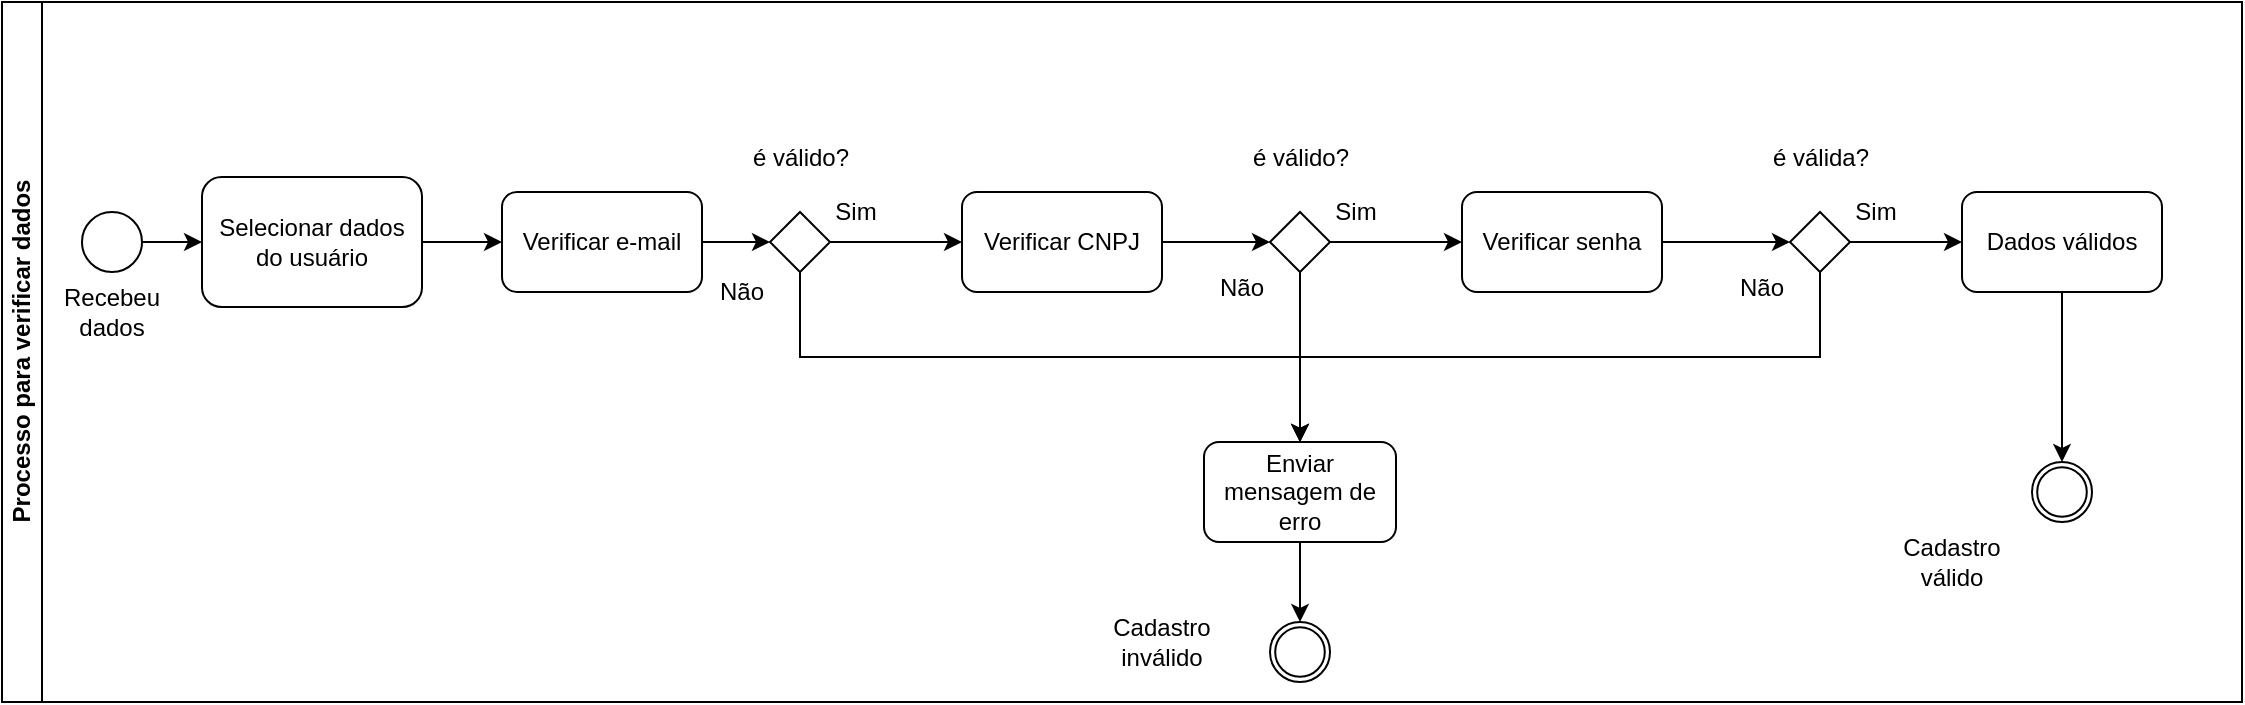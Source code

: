 <mxfile version="13.8.0"><diagram id="SZv9Ywg0ORh8eubVEM8G" name="Page-1"><mxGraphModel dx="1403" dy="670" grid="1" gridSize="10" guides="1" tooltips="1" connect="1" arrows="1" fold="1" page="1" pageScale="1" pageWidth="827" pageHeight="1169" math="0" shadow="0"><root><mxCell id="0"/><mxCell id="1" parent="0"/><mxCell id="2fcMFLs4OACUmNrVOIpV-2" value="Processo para verificar dados" style="swimlane;html=1;horizontal=0;startSize=20;" vertex="1" parent="1"><mxGeometry x="30" y="120" width="1120" height="350" as="geometry"/></mxCell><mxCell id="2fcMFLs4OACUmNrVOIpV-5" style="edgeStyle=orthogonalEdgeStyle;rounded=0;orthogonalLoop=1;jettySize=auto;html=1;exitX=1;exitY=0.5;exitDx=0;exitDy=0;entryX=0;entryY=0.5;entryDx=0;entryDy=0;" edge="1" parent="2fcMFLs4OACUmNrVOIpV-2" source="2fcMFLs4OACUmNrVOIpV-3" target="2fcMFLs4OACUmNrVOIpV-4"><mxGeometry relative="1" as="geometry"/></mxCell><mxCell id="2fcMFLs4OACUmNrVOIpV-3" value="" style="shape=mxgraph.bpmn.shape;html=1;verticalLabelPosition=bottom;labelBackgroundColor=#ffffff;verticalAlign=top;align=center;perimeter=ellipsePerimeter;outlineConnect=0;outline=standard;symbol=general;" vertex="1" parent="2fcMFLs4OACUmNrVOIpV-2"><mxGeometry x="40" y="105" width="30" height="30" as="geometry"/></mxCell><mxCell id="2fcMFLs4OACUmNrVOIpV-7" style="edgeStyle=orthogonalEdgeStyle;rounded=0;orthogonalLoop=1;jettySize=auto;html=1;exitX=1;exitY=0.5;exitDx=0;exitDy=0;entryX=0;entryY=0.5;entryDx=0;entryDy=0;" edge="1" parent="2fcMFLs4OACUmNrVOIpV-2" source="2fcMFLs4OACUmNrVOIpV-4" target="2fcMFLs4OACUmNrVOIpV-6"><mxGeometry relative="1" as="geometry"/></mxCell><mxCell id="2fcMFLs4OACUmNrVOIpV-4" value="Selecionar dados do usuário" style="shape=ext;rounded=1;html=1;whiteSpace=wrap;" vertex="1" parent="2fcMFLs4OACUmNrVOIpV-2"><mxGeometry x="100" y="87.5" width="110" height="65" as="geometry"/></mxCell><mxCell id="2fcMFLs4OACUmNrVOIpV-10" style="edgeStyle=orthogonalEdgeStyle;rounded=0;orthogonalLoop=1;jettySize=auto;html=1;exitX=1;exitY=0.5;exitDx=0;exitDy=0;entryX=0;entryY=0.5;entryDx=0;entryDy=0;" edge="1" parent="2fcMFLs4OACUmNrVOIpV-2" source="2fcMFLs4OACUmNrVOIpV-6" target="2fcMFLs4OACUmNrVOIpV-8"><mxGeometry relative="1" as="geometry"/></mxCell><mxCell id="2fcMFLs4OACUmNrVOIpV-6" value="Verificar e-mail" style="shape=ext;rounded=1;html=1;whiteSpace=wrap;" vertex="1" parent="2fcMFLs4OACUmNrVOIpV-2"><mxGeometry x="250" y="95" width="100" height="50" as="geometry"/></mxCell><mxCell id="2fcMFLs4OACUmNrVOIpV-15" style="edgeStyle=orthogonalEdgeStyle;rounded=0;orthogonalLoop=1;jettySize=auto;html=1;exitX=0.5;exitY=1;exitDx=0;exitDy=0;entryX=0.5;entryY=0;entryDx=0;entryDy=0;" edge="1" parent="2fcMFLs4OACUmNrVOIpV-2" source="2fcMFLs4OACUmNrVOIpV-8" target="2fcMFLs4OACUmNrVOIpV-14"><mxGeometry relative="1" as="geometry"/></mxCell><mxCell id="2fcMFLs4OACUmNrVOIpV-77" style="edgeStyle=orthogonalEdgeStyle;rounded=0;orthogonalLoop=1;jettySize=auto;html=1;exitX=1;exitY=0.5;exitDx=0;exitDy=0;entryX=0;entryY=0.5;entryDx=0;entryDy=0;" edge="1" parent="2fcMFLs4OACUmNrVOIpV-2" source="2fcMFLs4OACUmNrVOIpV-8" target="2fcMFLs4OACUmNrVOIpV-68"><mxGeometry relative="1" as="geometry"/></mxCell><mxCell id="2fcMFLs4OACUmNrVOIpV-8" value="" style="rhombus;whiteSpace=wrap;html=1;" vertex="1" parent="2fcMFLs4OACUmNrVOIpV-2"><mxGeometry x="384" y="105" width="30" height="30" as="geometry"/></mxCell><mxCell id="2fcMFLs4OACUmNrVOIpV-11" value="é válido?" style="text;html=1;strokeColor=none;fillColor=none;align=center;verticalAlign=middle;whiteSpace=wrap;rounded=0;" vertex="1" parent="2fcMFLs4OACUmNrVOIpV-2"><mxGeometry x="373.5" y="67.5" width="51" height="20" as="geometry"/></mxCell><mxCell id="2fcMFLs4OACUmNrVOIpV-12" value="Sim" style="text;html=1;strokeColor=none;fillColor=none;align=center;verticalAlign=middle;whiteSpace=wrap;rounded=0;" vertex="1" parent="2fcMFLs4OACUmNrVOIpV-2"><mxGeometry x="407" y="95" width="40" height="20" as="geometry"/></mxCell><mxCell id="2fcMFLs4OACUmNrVOIpV-13" value="Não" style="text;html=1;strokeColor=none;fillColor=none;align=center;verticalAlign=middle;whiteSpace=wrap;rounded=0;" vertex="1" parent="2fcMFLs4OACUmNrVOIpV-2"><mxGeometry x="350" y="135" width="40" height="20" as="geometry"/></mxCell><mxCell id="2fcMFLs4OACUmNrVOIpV-14" value="Enviar mensagem de erro" style="shape=ext;rounded=1;html=1;whiteSpace=wrap;" vertex="1" parent="2fcMFLs4OACUmNrVOIpV-2"><mxGeometry x="601" y="220" width="96" height="50" as="geometry"/></mxCell><mxCell id="2fcMFLs4OACUmNrVOIpV-27" value="Recebeu dados" style="text;html=1;strokeColor=none;fillColor=none;align=center;verticalAlign=middle;whiteSpace=wrap;rounded=0;" vertex="1" parent="2fcMFLs4OACUmNrVOIpV-2"><mxGeometry x="35" y="145" width="40" height="20" as="geometry"/></mxCell><mxCell id="2fcMFLs4OACUmNrVOIpV-82" style="edgeStyle=orthogonalEdgeStyle;rounded=0;orthogonalLoop=1;jettySize=auto;html=1;exitX=1;exitY=0.5;exitDx=0;exitDy=0;entryX=0;entryY=0.5;entryDx=0;entryDy=0;" edge="1" parent="2fcMFLs4OACUmNrVOIpV-2" source="2fcMFLs4OACUmNrVOIpV-68" target="2fcMFLs4OACUmNrVOIpV-78"><mxGeometry relative="1" as="geometry"/></mxCell><mxCell id="2fcMFLs4OACUmNrVOIpV-68" value="Verificar CNPJ" style="shape=ext;rounded=1;html=1;whiteSpace=wrap;" vertex="1" parent="2fcMFLs4OACUmNrVOIpV-2"><mxGeometry x="480" y="95" width="100" height="50" as="geometry"/></mxCell><mxCell id="2fcMFLs4OACUmNrVOIpV-83" style="edgeStyle=orthogonalEdgeStyle;rounded=0;orthogonalLoop=1;jettySize=auto;html=1;exitX=1;exitY=0.5;exitDx=0;exitDy=0;entryX=0;entryY=0.5;entryDx=0;entryDy=0;" edge="1" parent="2fcMFLs4OACUmNrVOIpV-2" source="2fcMFLs4OACUmNrVOIpV-78" target="2fcMFLs4OACUmNrVOIpV-28"><mxGeometry relative="1" as="geometry"/></mxCell><mxCell id="2fcMFLs4OACUmNrVOIpV-90" style="edgeStyle=orthogonalEdgeStyle;rounded=0;orthogonalLoop=1;jettySize=auto;html=1;exitX=0.5;exitY=1;exitDx=0;exitDy=0;entryX=0.5;entryY=0;entryDx=0;entryDy=0;" edge="1" parent="2fcMFLs4OACUmNrVOIpV-2" source="2fcMFLs4OACUmNrVOIpV-78" target="2fcMFLs4OACUmNrVOIpV-14"><mxGeometry relative="1" as="geometry"/></mxCell><mxCell id="2fcMFLs4OACUmNrVOIpV-78" value="" style="rhombus;whiteSpace=wrap;html=1;" vertex="1" parent="2fcMFLs4OACUmNrVOIpV-2"><mxGeometry x="634" y="105" width="30" height="30" as="geometry"/></mxCell><mxCell id="2fcMFLs4OACUmNrVOIpV-79" value="é válido?" style="text;html=1;strokeColor=none;fillColor=none;align=center;verticalAlign=middle;whiteSpace=wrap;rounded=0;" vertex="1" parent="2fcMFLs4OACUmNrVOIpV-2"><mxGeometry x="623.5" y="67.5" width="51" height="20" as="geometry"/></mxCell><mxCell id="2fcMFLs4OACUmNrVOIpV-80" value="Sim" style="text;html=1;strokeColor=none;fillColor=none;align=center;verticalAlign=middle;whiteSpace=wrap;rounded=0;" vertex="1" parent="2fcMFLs4OACUmNrVOIpV-2"><mxGeometry x="657" y="95" width="40" height="20" as="geometry"/></mxCell><mxCell id="2fcMFLs4OACUmNrVOIpV-81" value="Não" style="text;html=1;strokeColor=none;fillColor=none;align=center;verticalAlign=middle;whiteSpace=wrap;rounded=0;" vertex="1" parent="2fcMFLs4OACUmNrVOIpV-2"><mxGeometry x="600" y="132.5" width="40" height="20" as="geometry"/></mxCell><mxCell id="2fcMFLs4OACUmNrVOIpV-88" style="edgeStyle=orthogonalEdgeStyle;rounded=0;orthogonalLoop=1;jettySize=auto;html=1;exitX=1;exitY=0.5;exitDx=0;exitDy=0;entryX=0;entryY=0.5;entryDx=0;entryDy=0;" edge="1" parent="2fcMFLs4OACUmNrVOIpV-2" source="2fcMFLs4OACUmNrVOIpV-28" target="2fcMFLs4OACUmNrVOIpV-84"><mxGeometry relative="1" as="geometry"/></mxCell><mxCell id="2fcMFLs4OACUmNrVOIpV-28" value="Verificar senha&lt;font color=&quot;rgba(0, 0, 0, 0)&quot; face=&quot;monospace&quot;&gt;&lt;span style=&quot;font-size: 0px&quot;&gt;% 3E%3Croot%3E%3CmxCell%20id%3D%220%22%2F%3E%3CmxCell%20id%3D%221%22%20parent%3D%220%22%2F%3E%3CmxCell%20id%3D%222%22%20value%3D%22Verificar%20e-mail%22%20style%3D%22shape%3Dext%3Brounded%3D1%3Bhtml%3D1%3BwhiteSpace%3Dwrap%3B%22%20vertex%3D%221%22%20parent%3D%221%22%3E%3CmxGeometry%20x%3D%22280%22%20y%3D%22215%22%20width%3D%22100%22%20height%3D%2250%22%20as%3D%22geometry%22%2F%3E%3C%2FmxCell%3E%3C%2Froot%3E%3C%2FmxGraphModel%3E&lt;/span&gt;&lt;/font&gt;" style="shape=ext;rounded=1;html=1;whiteSpace=wrap;" vertex="1" parent="2fcMFLs4OACUmNrVOIpV-2"><mxGeometry x="730" y="95" width="100" height="50" as="geometry"/></mxCell><mxCell id="2fcMFLs4OACUmNrVOIpV-91" style="edgeStyle=orthogonalEdgeStyle;rounded=0;orthogonalLoop=1;jettySize=auto;html=1;exitX=0.5;exitY=1;exitDx=0;exitDy=0;entryX=0.5;entryY=0;entryDx=0;entryDy=0;" edge="1" parent="2fcMFLs4OACUmNrVOIpV-2" source="2fcMFLs4OACUmNrVOIpV-84" target="2fcMFLs4OACUmNrVOIpV-14"><mxGeometry relative="1" as="geometry"/></mxCell><mxCell id="2fcMFLs4OACUmNrVOIpV-94" style="edgeStyle=orthogonalEdgeStyle;rounded=0;orthogonalLoop=1;jettySize=auto;html=1;exitX=1;exitY=0.5;exitDx=0;exitDy=0;entryX=0;entryY=0.5;entryDx=0;entryDy=0;" edge="1" parent="2fcMFLs4OACUmNrVOIpV-2" source="2fcMFLs4OACUmNrVOIpV-84" target="2fcMFLs4OACUmNrVOIpV-93"><mxGeometry relative="1" as="geometry"/></mxCell><mxCell id="2fcMFLs4OACUmNrVOIpV-84" value="" style="rhombus;whiteSpace=wrap;html=1;" vertex="1" parent="2fcMFLs4OACUmNrVOIpV-2"><mxGeometry x="894" y="105" width="30" height="30" as="geometry"/></mxCell><mxCell id="2fcMFLs4OACUmNrVOIpV-85" value="é válida?" style="text;html=1;strokeColor=none;fillColor=none;align=center;verticalAlign=middle;whiteSpace=wrap;rounded=0;" vertex="1" parent="2fcMFLs4OACUmNrVOIpV-2"><mxGeometry x="883.5" y="67.5" width="51" height="20" as="geometry"/></mxCell><mxCell id="2fcMFLs4OACUmNrVOIpV-86" value="Sim" style="text;html=1;strokeColor=none;fillColor=none;align=center;verticalAlign=middle;whiteSpace=wrap;rounded=0;" vertex="1" parent="2fcMFLs4OACUmNrVOIpV-2"><mxGeometry x="917" y="95" width="40" height="20" as="geometry"/></mxCell><mxCell id="2fcMFLs4OACUmNrVOIpV-87" value="Não" style="text;html=1;strokeColor=none;fillColor=none;align=center;verticalAlign=middle;whiteSpace=wrap;rounded=0;" vertex="1" parent="2fcMFLs4OACUmNrVOIpV-2"><mxGeometry x="860" y="132.5" width="40" height="20" as="geometry"/></mxCell><mxCell id="2fcMFLs4OACUmNrVOIpV-16" value="" style="shape=mxgraph.bpmn.shape;html=1;verticalLabelPosition=bottom;labelBackgroundColor=#ffffff;verticalAlign=top;align=center;perimeter=ellipsePerimeter;outlineConnect=0;outline=throwing;symbol=general;" vertex="1" parent="2fcMFLs4OACUmNrVOIpV-2"><mxGeometry x="634" y="310" width="30" height="30" as="geometry"/></mxCell><mxCell id="2fcMFLs4OACUmNrVOIpV-67" style="edgeStyle=orthogonalEdgeStyle;rounded=0;orthogonalLoop=1;jettySize=auto;html=1;exitX=0.5;exitY=1;exitDx=0;exitDy=0;" edge="1" parent="2fcMFLs4OACUmNrVOIpV-2" source="2fcMFLs4OACUmNrVOIpV-14" target="2fcMFLs4OACUmNrVOIpV-16"><mxGeometry relative="1" as="geometry"/></mxCell><mxCell id="2fcMFLs4OACUmNrVOIpV-98" style="edgeStyle=orthogonalEdgeStyle;rounded=0;orthogonalLoop=1;jettySize=auto;html=1;exitX=0.5;exitY=1;exitDx=0;exitDy=0;entryX=0.5;entryY=0;entryDx=0;entryDy=0;" edge="1" parent="2fcMFLs4OACUmNrVOIpV-2" source="2fcMFLs4OACUmNrVOIpV-93" target="2fcMFLs4OACUmNrVOIpV-97"><mxGeometry relative="1" as="geometry"/></mxCell><mxCell id="2fcMFLs4OACUmNrVOIpV-93" value="Dados válidos" style="shape=ext;rounded=1;html=1;whiteSpace=wrap;" vertex="1" parent="2fcMFLs4OACUmNrVOIpV-2"><mxGeometry x="980" y="95" width="100" height="50" as="geometry"/></mxCell><mxCell id="2fcMFLs4OACUmNrVOIpV-96" value="Cadastro inválido" style="text;html=1;strokeColor=none;fillColor=none;align=center;verticalAlign=middle;whiteSpace=wrap;rounded=0;" vertex="1" parent="2fcMFLs4OACUmNrVOIpV-2"><mxGeometry x="540" y="300" width="80" height="40" as="geometry"/></mxCell><mxCell id="2fcMFLs4OACUmNrVOIpV-97" value="" style="shape=mxgraph.bpmn.shape;html=1;verticalLabelPosition=bottom;labelBackgroundColor=#ffffff;verticalAlign=top;align=center;perimeter=ellipsePerimeter;outlineConnect=0;outline=throwing;symbol=general;" vertex="1" parent="2fcMFLs4OACUmNrVOIpV-2"><mxGeometry x="1015" y="230" width="30" height="30" as="geometry"/></mxCell><mxCell id="2fcMFLs4OACUmNrVOIpV-99" value="Cadastro válido" style="text;html=1;strokeColor=none;fillColor=none;align=center;verticalAlign=middle;whiteSpace=wrap;rounded=0;" vertex="1" parent="2fcMFLs4OACUmNrVOIpV-2"><mxGeometry x="934.5" y="260" width="80" height="40" as="geometry"/></mxCell></root></mxGraphModel></diagram></mxfile>